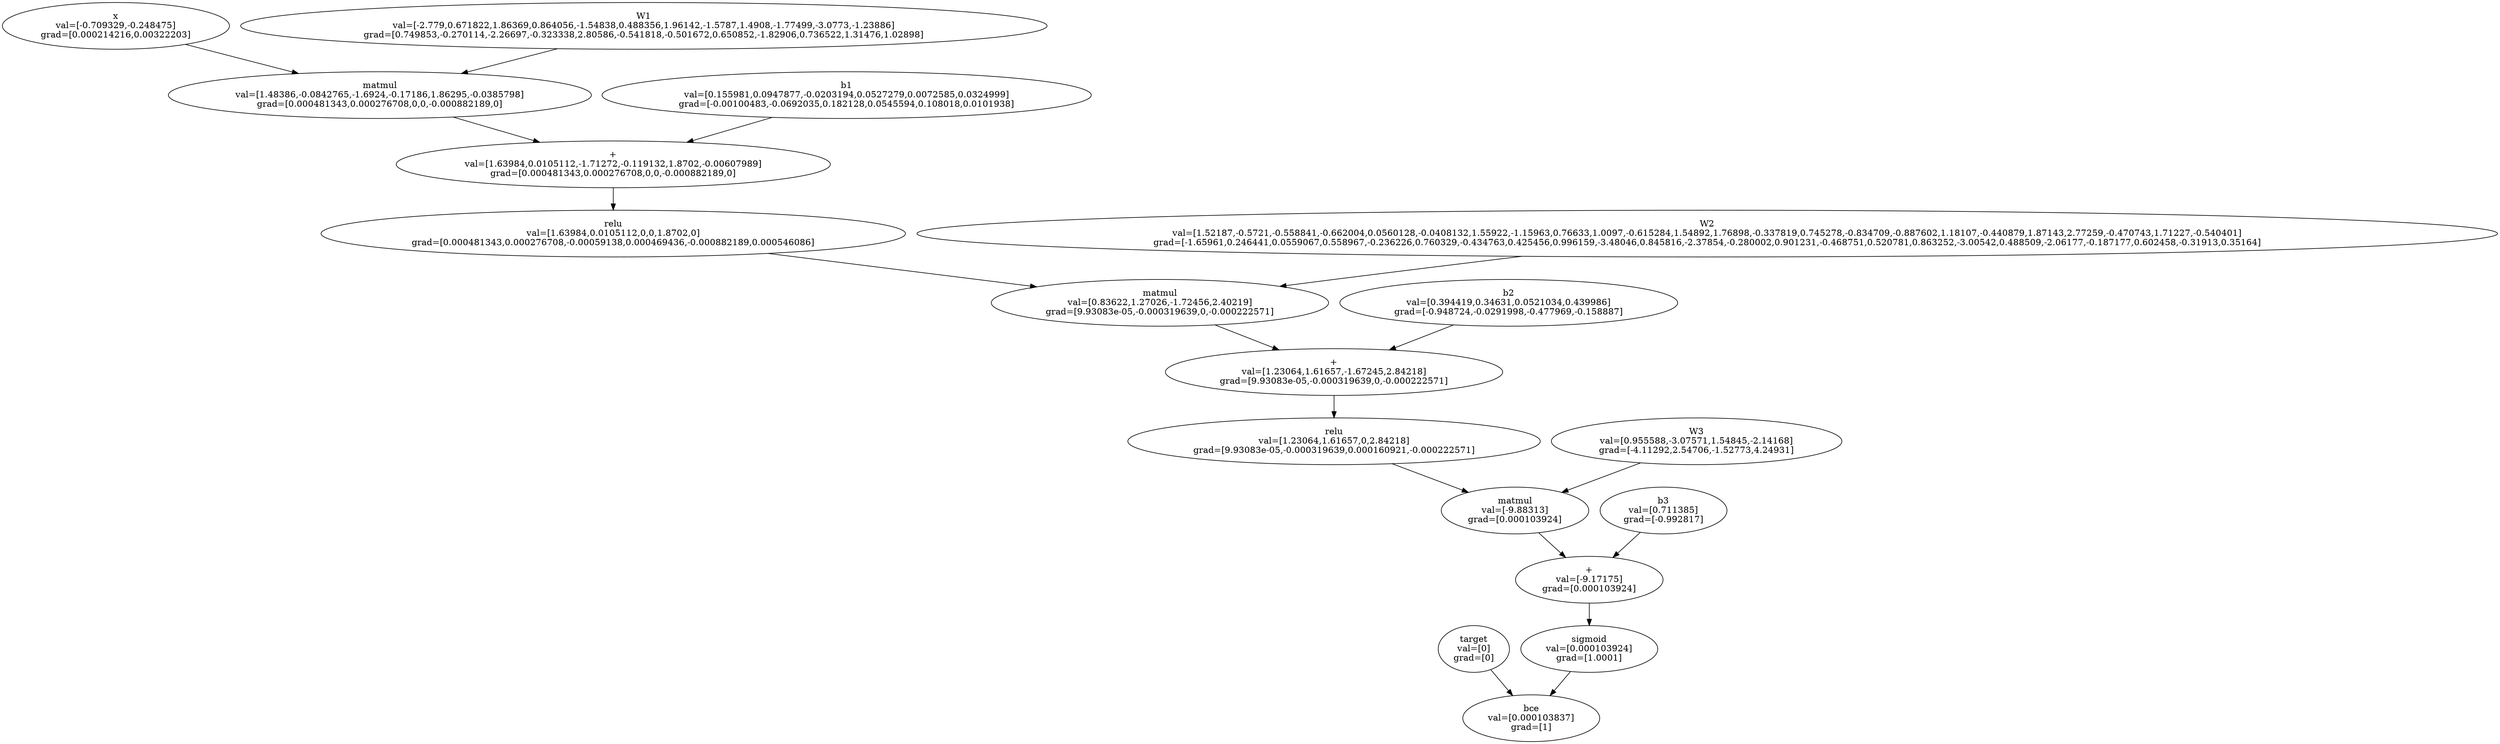 digraph ComputationalGraph {
  node4562016 [label="target\nval=[0]\ngrad=[0]"];
  node4562006 [label="x\nval=[-0.709329,-0.248475]\ngrad=[0.000214216,0.00322203]"];
  node2402012 [label="W1\nval=[-2.779,0.671822,1.86369,0.864056,-1.54838,0.488356,1.96142,-1.5787,1.4908,-1.77499,-3.0773,-1.23886]\ngrad=[0.749853,-0.270114,-2.26697,-0.323338,2.80586,-0.541818,-0.501672,0.650852,-1.82906,0.736522,1.31476,1.02898]"];
  node4562007 [label="matmul\nval=[1.48386,-0.0842765,-1.6924,-0.17186,1.86295,-0.0385798]\ngrad=[0.000481343,0.000276708,0,0,-0.000882189,0]"];
  node4562006 -> node4562007;
  node2402012 -> node4562007;
  node2402013 [label="b1\nval=[0.155981,0.0947877,-0.0203194,0.0527279,0.0072585,0.0324999]\ngrad=[-0.00100483,-0.0692035,0.182128,0.0545594,0.108018,0.0101938]"];
  node4562008 [label="+\nval=[1.63984,0.0105112,-1.71272,-0.119132,1.8702,-0.00607989]\ngrad=[0.000481343,0.000276708,0,0,-0.000882189,0]"];
  node4562007 -> node4562008;
  node2402013 -> node4562008;
  node4562009 [label="relu\nval=[1.63984,0.0105112,0,0,1.8702,0]\ngrad=[0.000481343,0.000276708,-0.00059138,0.000469436,-0.000882189,0.000546086]"];
  node4562008 -> node4562009;
  node2402014 [label="W2\nval=[1.52187,-0.5721,-0.558841,-0.662004,0.0560128,-0.0408132,1.55922,-1.15963,0.76633,1.0097,-0.615284,1.54892,1.76898,-0.337819,0.745278,-0.834709,-0.887602,1.18107,-0.440879,1.87143,2.77259,-0.470743,1.71227,-0.540401]\ngrad=[-1.65961,0.246441,0.0559067,0.558967,-0.236226,0.760329,-0.434763,0.425456,0.996159,-3.48046,0.845816,-2.37854,-0.280002,0.901231,-0.468751,0.520781,0.863252,-3.00542,0.488509,-2.06177,-0.187177,0.602458,-0.31913,0.35164]"];
  node4562010 [label="matmul\nval=[0.83622,1.27026,-1.72456,2.40219]\ngrad=[9.93083e-05,-0.000319639,0,-0.000222571]"];
  node4562009 -> node4562010;
  node2402014 -> node4562010;
  node2402015 [label="b2\nval=[0.394419,0.34631,0.0521034,0.439986]\ngrad=[-0.948724,-0.0291998,-0.477969,-0.158887]"];
  node4562011 [label="+\nval=[1.23064,1.61657,-1.67245,2.84218]\ngrad=[9.93083e-05,-0.000319639,0,-0.000222571]"];
  node4562010 -> node4562011;
  node2402015 -> node4562011;
  node4562012 [label="relu\nval=[1.23064,1.61657,0,2.84218]\ngrad=[9.93083e-05,-0.000319639,0.000160921,-0.000222571]"];
  node4562011 -> node4562012;
  node2402016 [label="W3\nval=[0.955588,-3.07571,1.54845,-2.14168]\ngrad=[-4.11292,2.54706,-1.52773,4.24931]"];
  node4562013 [label="matmul\nval=[-9.88313]\ngrad=[0.000103924]"];
  node4562012 -> node4562013;
  node2402016 -> node4562013;
  node2402017 [label="b3\nval=[0.711385]\ngrad=[-0.992817]"];
  node4562014 [label="+\nval=[-9.17175]\ngrad=[0.000103924]"];
  node4562013 -> node4562014;
  node2402017 -> node4562014;
  node4562015 [label="sigmoid\nval=[0.000103924]\ngrad=[1.0001]"];
  node4562014 -> node4562015;
  node4562017 [label="bce\nval=[0.000103837]\ngrad=[1]"];
  node4562016 -> node4562017;
  node4562015 -> node4562017;
}
